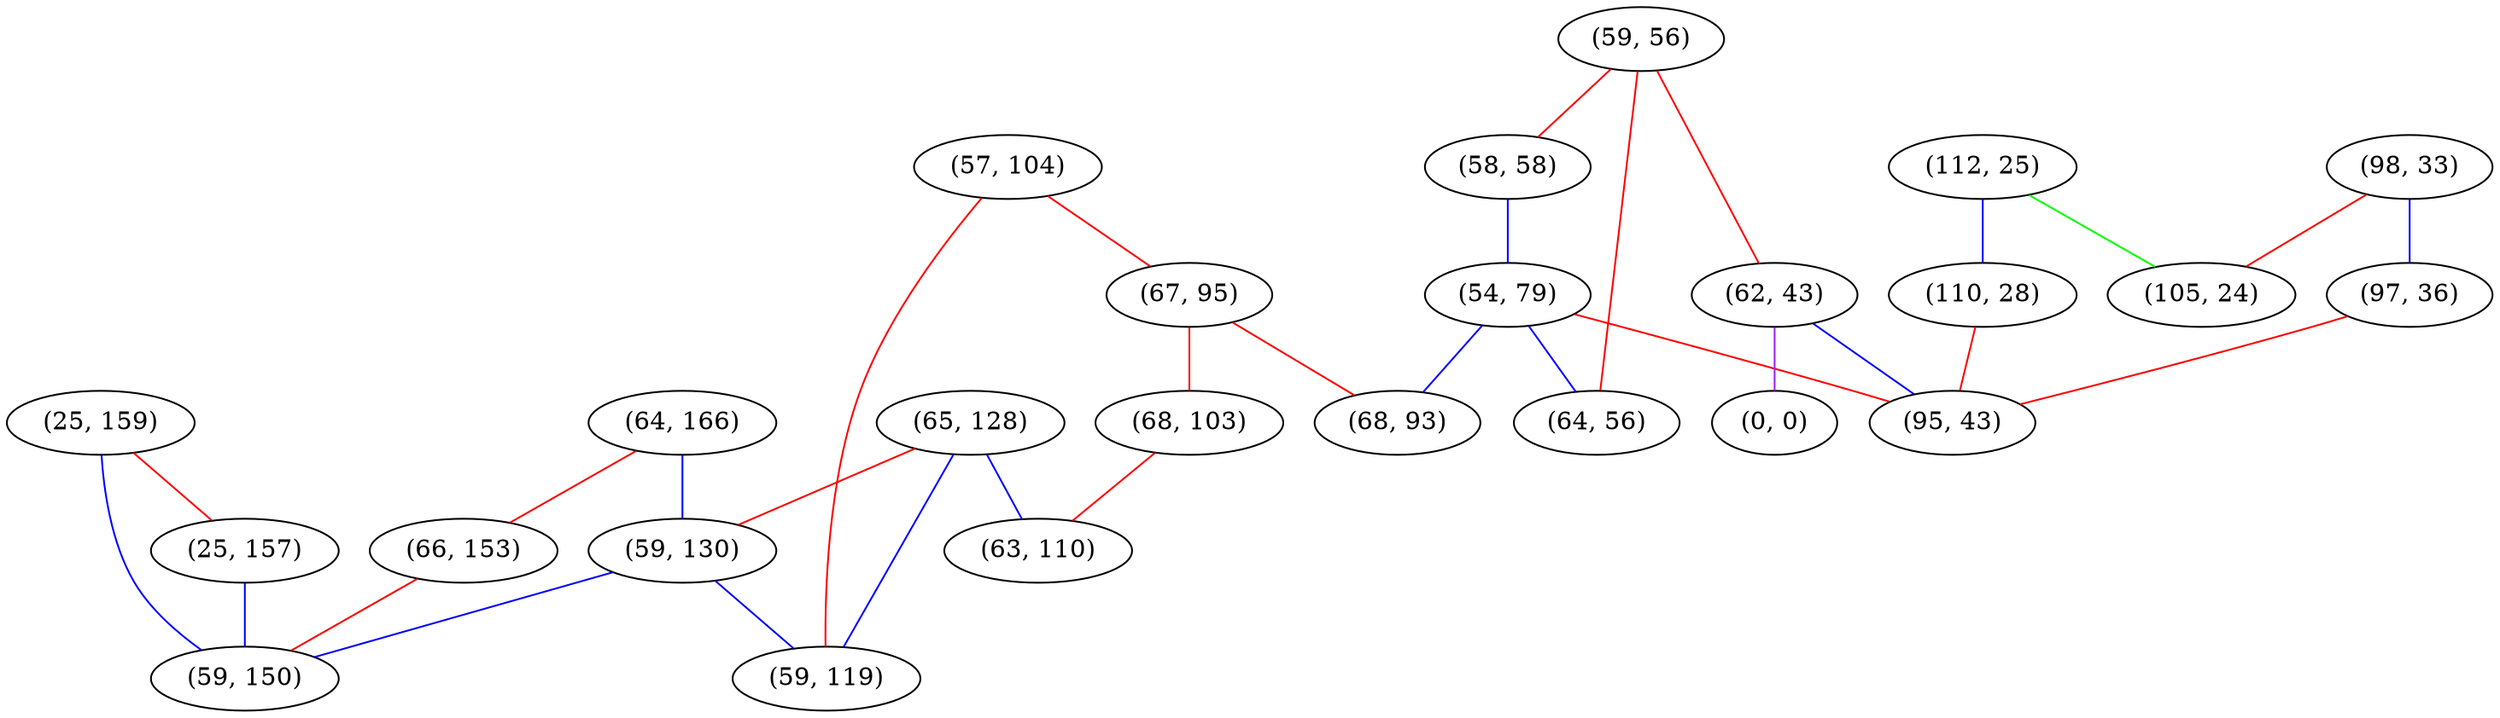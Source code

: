 graph "" {
"(25, 159)";
"(59, 56)";
"(98, 33)";
"(64, 166)";
"(112, 25)";
"(65, 128)";
"(57, 104)";
"(110, 28)";
"(105, 24)";
"(58, 58)";
"(54, 79)";
"(62, 43)";
"(67, 95)";
"(66, 153)";
"(59, 130)";
"(25, 157)";
"(0, 0)";
"(64, 56)";
"(97, 36)";
"(59, 119)";
"(68, 93)";
"(95, 43)";
"(68, 103)";
"(63, 110)";
"(59, 150)";
"(25, 159)" -- "(25, 157)"  [color=red, key=0, weight=1];
"(25, 159)" -- "(59, 150)"  [color=blue, key=0, weight=3];
"(59, 56)" -- "(62, 43)"  [color=red, key=0, weight=1];
"(59, 56)" -- "(64, 56)"  [color=red, key=0, weight=1];
"(59, 56)" -- "(58, 58)"  [color=red, key=0, weight=1];
"(98, 33)" -- "(105, 24)"  [color=red, key=0, weight=1];
"(98, 33)" -- "(97, 36)"  [color=blue, key=0, weight=3];
"(64, 166)" -- "(59, 130)"  [color=blue, key=0, weight=3];
"(64, 166)" -- "(66, 153)"  [color=red, key=0, weight=1];
"(112, 25)" -- "(110, 28)"  [color=blue, key=0, weight=3];
"(112, 25)" -- "(105, 24)"  [color=green, key=0, weight=2];
"(65, 128)" -- "(59, 119)"  [color=blue, key=0, weight=3];
"(65, 128)" -- "(59, 130)"  [color=red, key=0, weight=1];
"(65, 128)" -- "(63, 110)"  [color=blue, key=0, weight=3];
"(57, 104)" -- "(59, 119)"  [color=red, key=0, weight=1];
"(57, 104)" -- "(67, 95)"  [color=red, key=0, weight=1];
"(110, 28)" -- "(95, 43)"  [color=red, key=0, weight=1];
"(58, 58)" -- "(54, 79)"  [color=blue, key=0, weight=3];
"(54, 79)" -- "(68, 93)"  [color=blue, key=0, weight=3];
"(54, 79)" -- "(95, 43)"  [color=red, key=0, weight=1];
"(54, 79)" -- "(64, 56)"  [color=blue, key=0, weight=3];
"(62, 43)" -- "(95, 43)"  [color=blue, key=0, weight=3];
"(62, 43)" -- "(0, 0)"  [color=purple, key=0, weight=4];
"(67, 95)" -- "(68, 93)"  [color=red, key=0, weight=1];
"(67, 95)" -- "(68, 103)"  [color=red, key=0, weight=1];
"(66, 153)" -- "(59, 150)"  [color=red, key=0, weight=1];
"(59, 130)" -- "(59, 119)"  [color=blue, key=0, weight=3];
"(59, 130)" -- "(59, 150)"  [color=blue, key=0, weight=3];
"(25, 157)" -- "(59, 150)"  [color=blue, key=0, weight=3];
"(97, 36)" -- "(95, 43)"  [color=red, key=0, weight=1];
"(68, 103)" -- "(63, 110)"  [color=red, key=0, weight=1];
}
